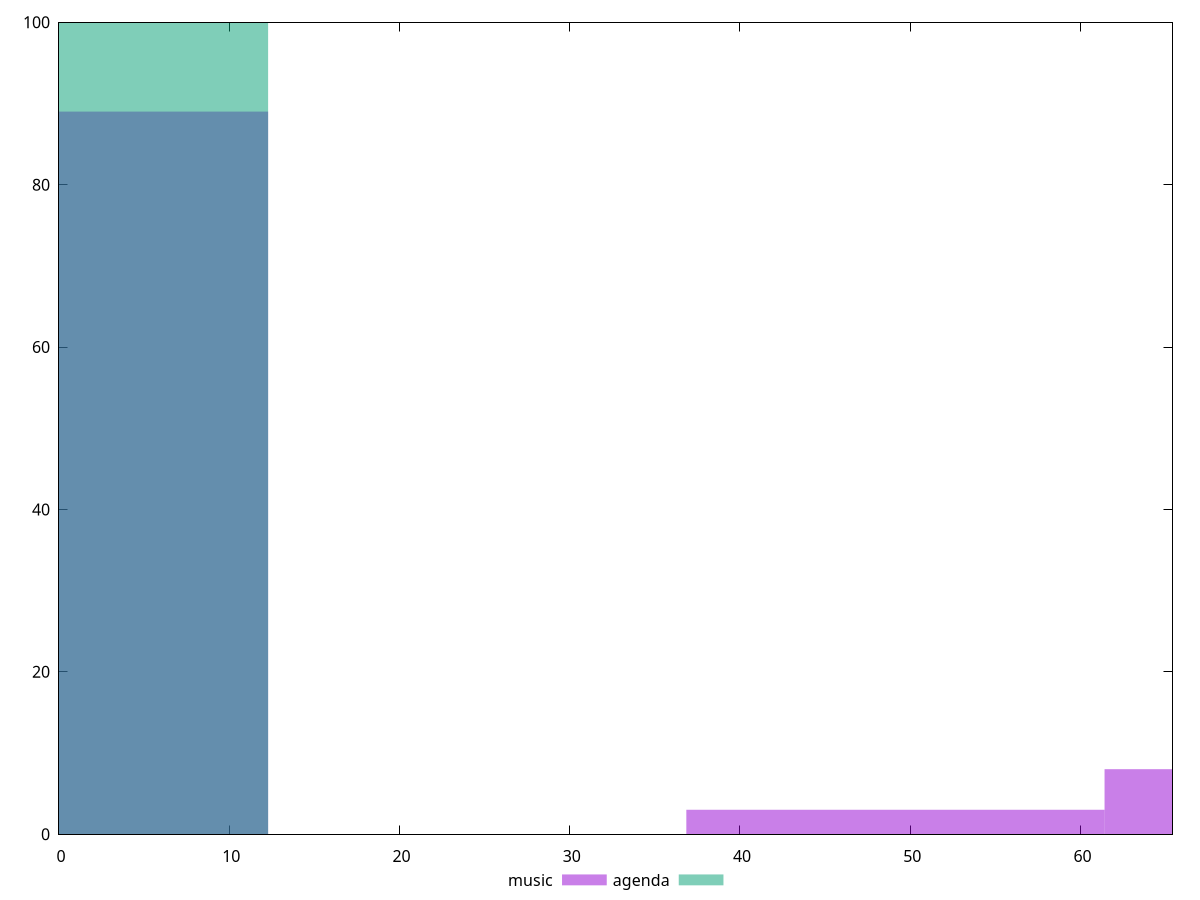reset

$music <<EOF
0 89
49.132617792770795 3
73.6989266891562 8
EOF

$agenda <<EOF
0 100
EOF

set key outside below
set boxwidth 24.566308896385397
set xrange [0:65.40700054168701]
set yrange [0:100]
set trange [0:100]
set style fill transparent solid 0.5 noborder
set terminal svg size 640, 500 enhanced background rgb 'white'
set output "reports/report_00032_2021-02-25T10-28-15.087Z/uses-rel-preconnect/comparison/histogram/0_vs_1.svg"

plot $music title "music" with boxes, \
     $agenda title "agenda" with boxes

reset
